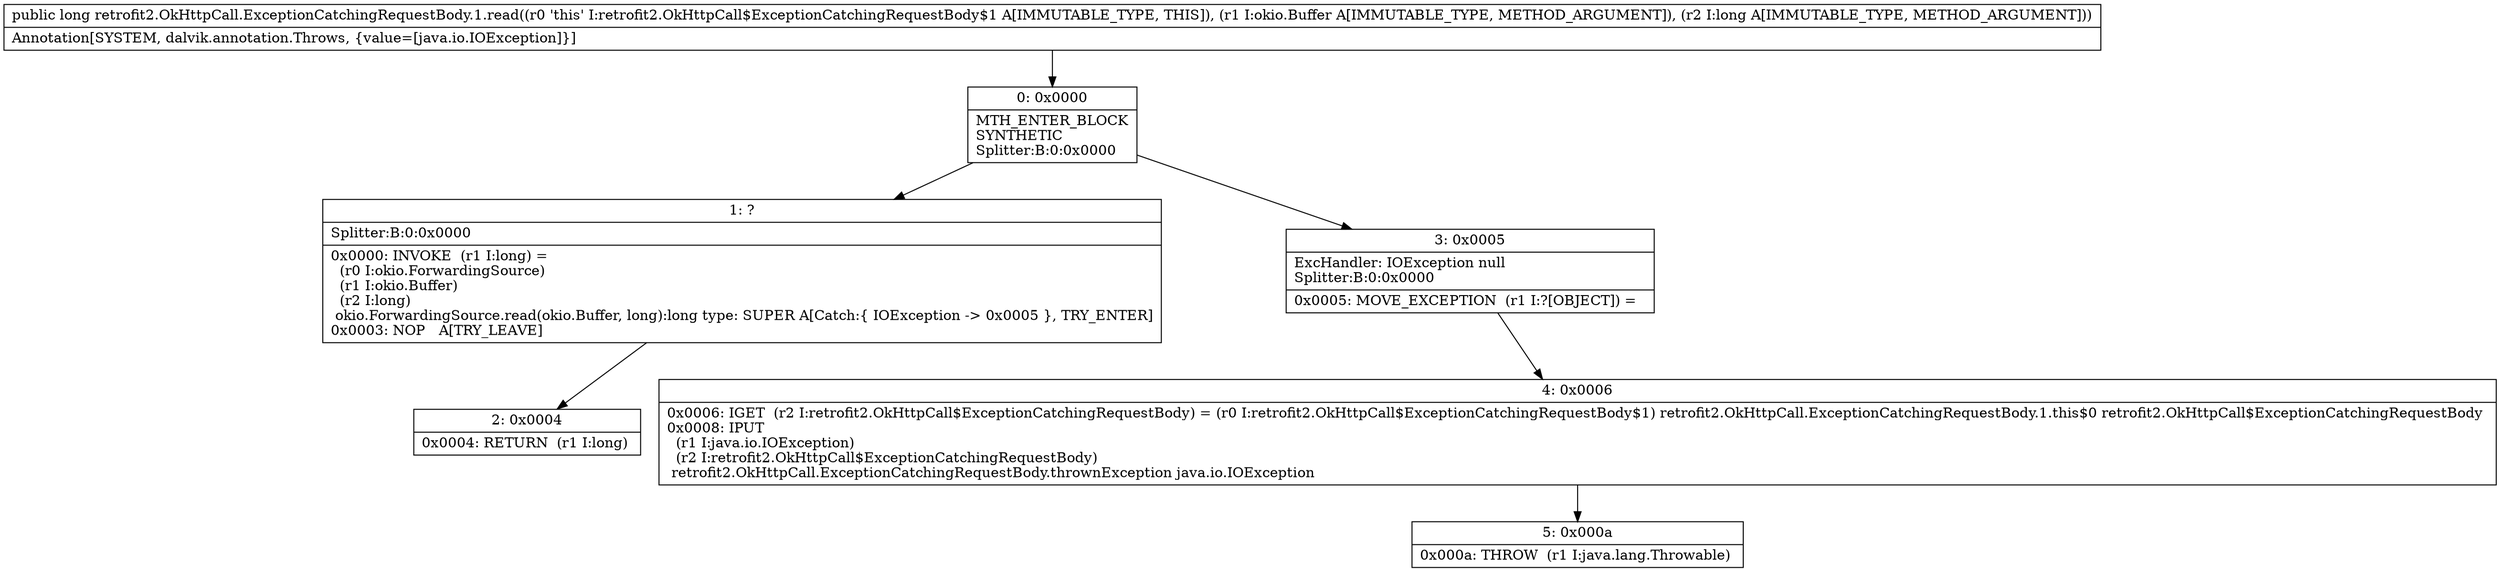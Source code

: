 digraph "CFG forretrofit2.OkHttpCall.ExceptionCatchingRequestBody.1.read(Lokio\/Buffer;J)J" {
Node_0 [shape=record,label="{0\:\ 0x0000|MTH_ENTER_BLOCK\lSYNTHETIC\lSplitter:B:0:0x0000\l}"];
Node_1 [shape=record,label="{1\:\ ?|Splitter:B:0:0x0000\l|0x0000: INVOKE  (r1 I:long) = \l  (r0 I:okio.ForwardingSource)\l  (r1 I:okio.Buffer)\l  (r2 I:long)\l okio.ForwardingSource.read(okio.Buffer, long):long type: SUPER A[Catch:\{ IOException \-\> 0x0005 \}, TRY_ENTER]\l0x0003: NOP   A[TRY_LEAVE]\l}"];
Node_2 [shape=record,label="{2\:\ 0x0004|0x0004: RETURN  (r1 I:long) \l}"];
Node_3 [shape=record,label="{3\:\ 0x0005|ExcHandler: IOException null\lSplitter:B:0:0x0000\l|0x0005: MOVE_EXCEPTION  (r1 I:?[OBJECT]) =  \l}"];
Node_4 [shape=record,label="{4\:\ 0x0006|0x0006: IGET  (r2 I:retrofit2.OkHttpCall$ExceptionCatchingRequestBody) = (r0 I:retrofit2.OkHttpCall$ExceptionCatchingRequestBody$1) retrofit2.OkHttpCall.ExceptionCatchingRequestBody.1.this$0 retrofit2.OkHttpCall$ExceptionCatchingRequestBody \l0x0008: IPUT  \l  (r1 I:java.io.IOException)\l  (r2 I:retrofit2.OkHttpCall$ExceptionCatchingRequestBody)\l retrofit2.OkHttpCall.ExceptionCatchingRequestBody.thrownException java.io.IOException \l}"];
Node_5 [shape=record,label="{5\:\ 0x000a|0x000a: THROW  (r1 I:java.lang.Throwable) \l}"];
MethodNode[shape=record,label="{public long retrofit2.OkHttpCall.ExceptionCatchingRequestBody.1.read((r0 'this' I:retrofit2.OkHttpCall$ExceptionCatchingRequestBody$1 A[IMMUTABLE_TYPE, THIS]), (r1 I:okio.Buffer A[IMMUTABLE_TYPE, METHOD_ARGUMENT]), (r2 I:long A[IMMUTABLE_TYPE, METHOD_ARGUMENT]))  | Annotation[SYSTEM, dalvik.annotation.Throws, \{value=[java.io.IOException]\}]\l}"];
MethodNode -> Node_0;
Node_0 -> Node_1;
Node_0 -> Node_3;
Node_1 -> Node_2;
Node_3 -> Node_4;
Node_4 -> Node_5;
}

